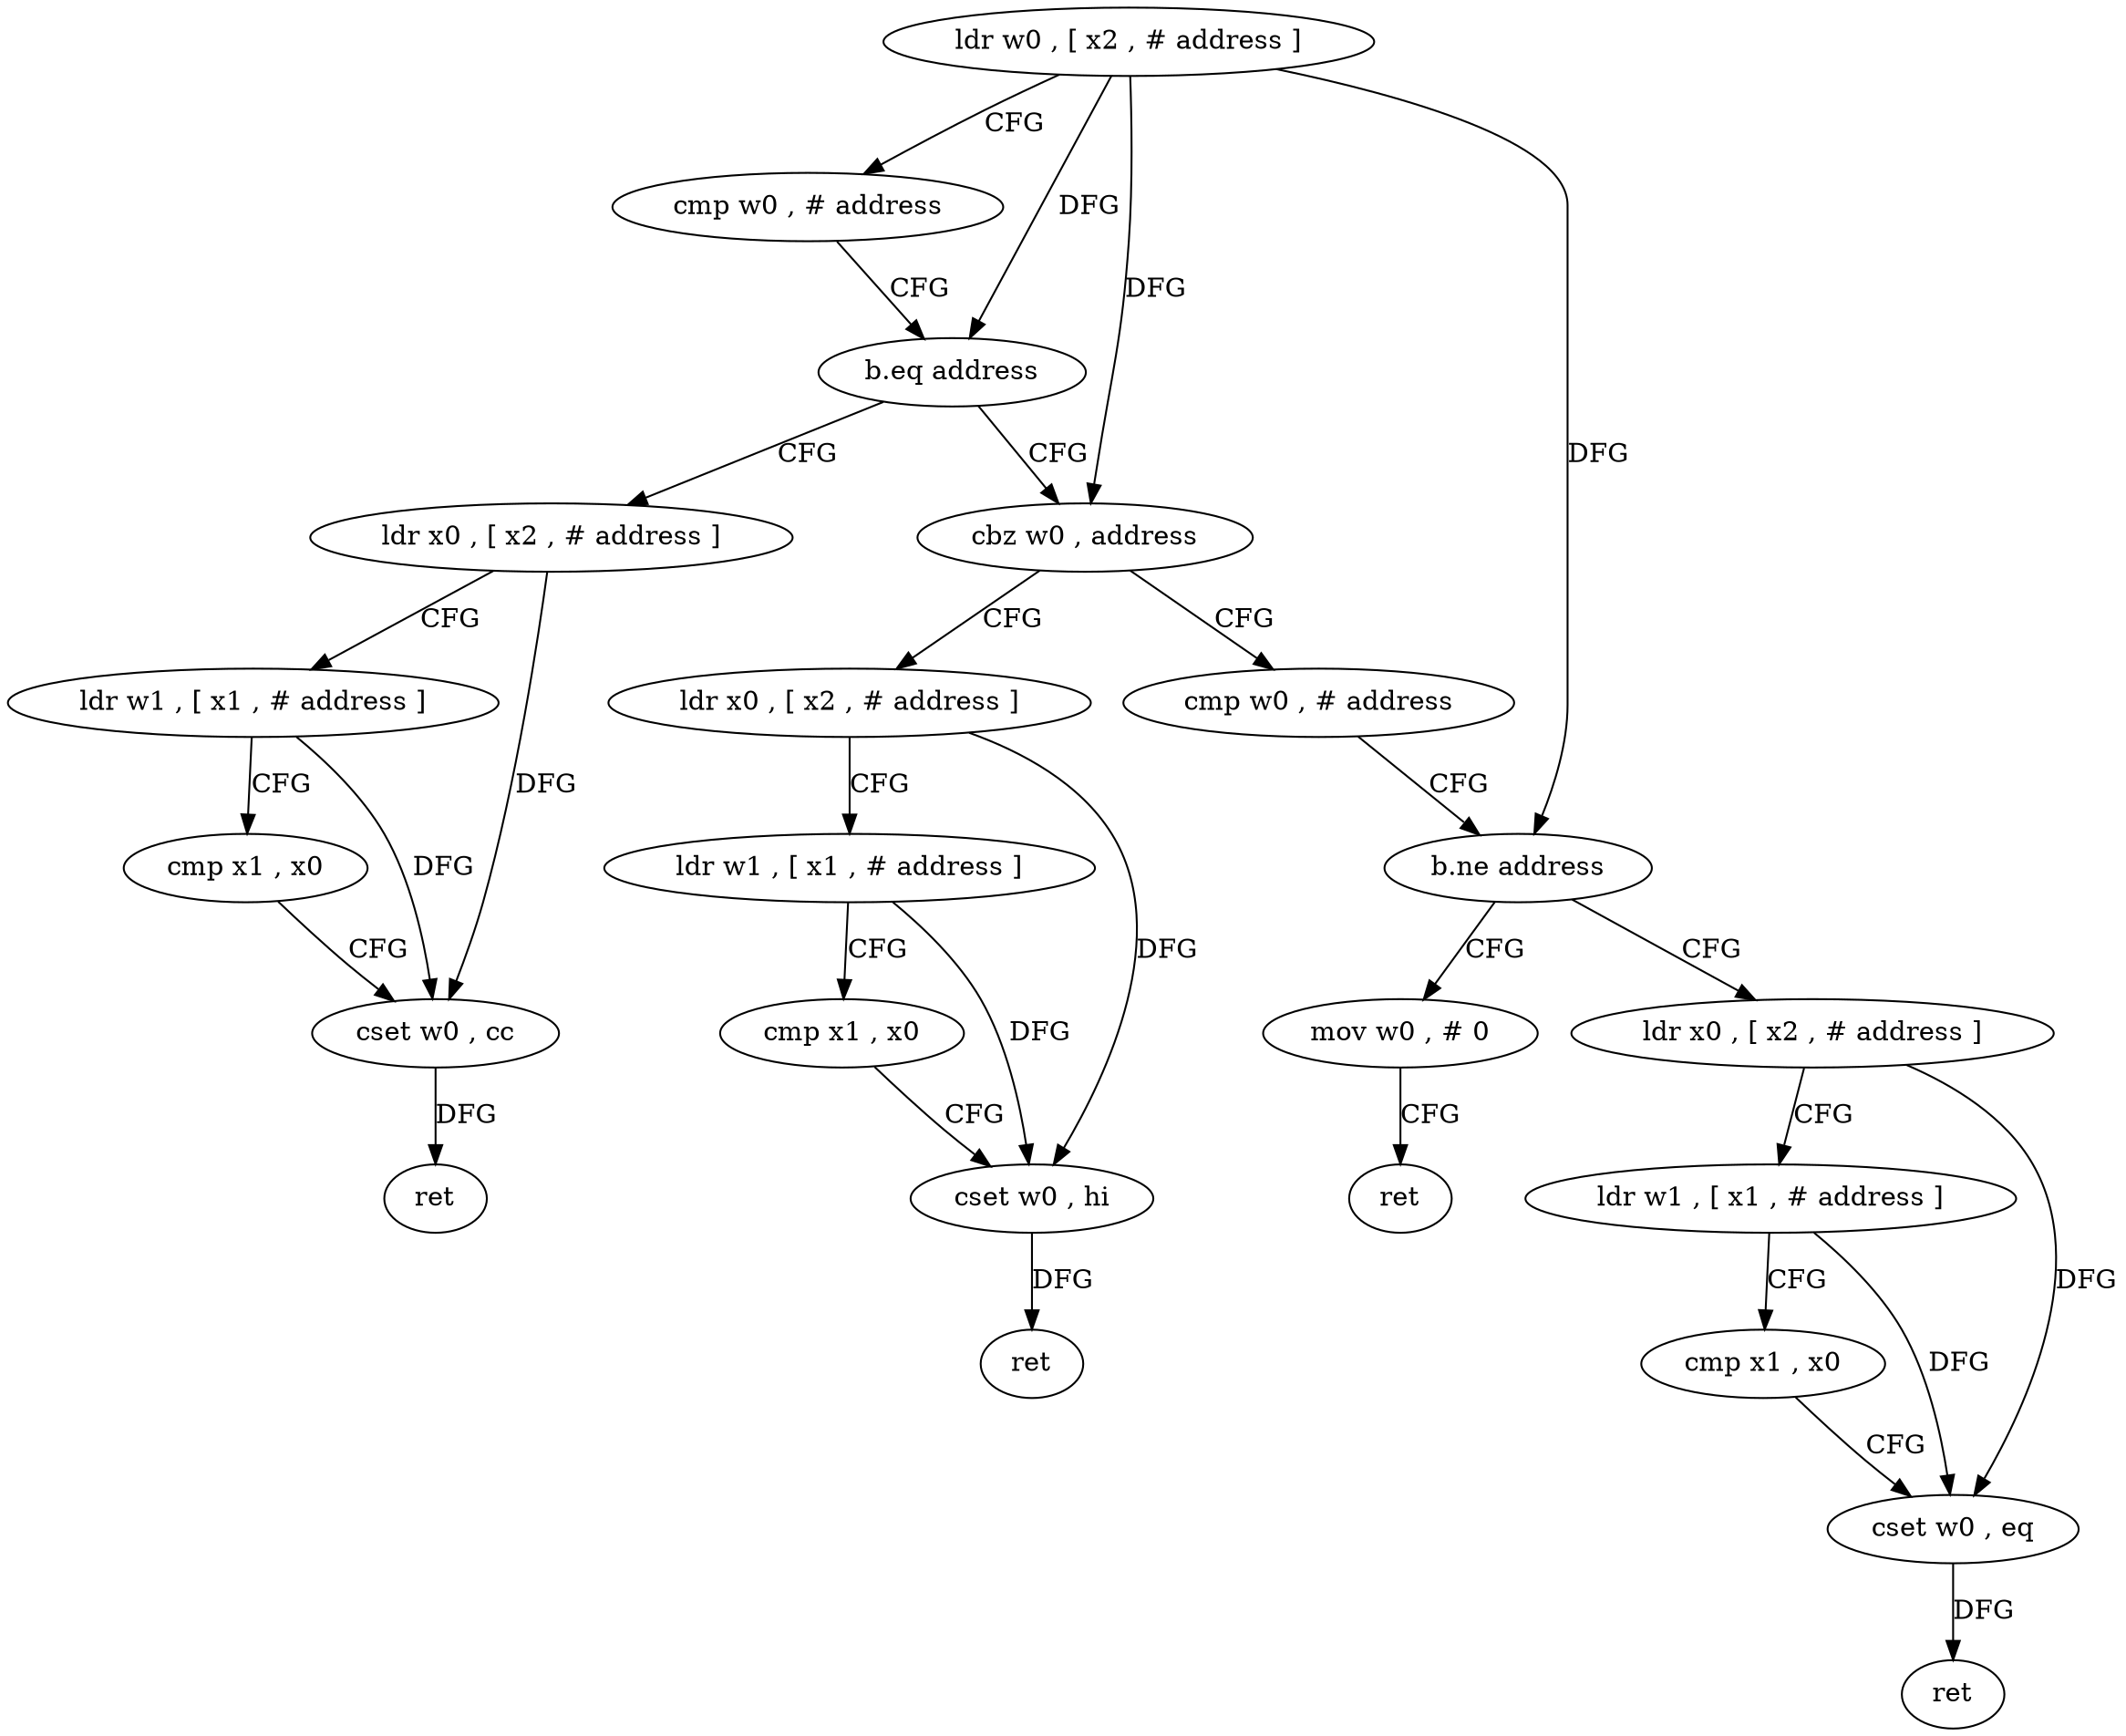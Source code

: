 digraph "func" {
"4215192" [label = "ldr w0 , [ x2 , # address ]" ]
"4215196" [label = "cmp w0 , # address" ]
"4215200" [label = "b.eq address" ]
"4215272" [label = "ldr x0 , [ x2 , # address ]" ]
"4215204" [label = "cbz w0 , address" ]
"4215276" [label = "ldr w1 , [ x1 , # address ]" ]
"4215280" [label = "cmp x1 , x0" ]
"4215284" [label = "cset w0 , cc" ]
"4215288" [label = "ret" ]
"4215248" [label = "ldr x0 , [ x2 , # address ]" ]
"4215208" [label = "cmp w0 , # address" ]
"4215252" [label = "ldr w1 , [ x1 , # address ]" ]
"4215256" [label = "cmp x1 , x0" ]
"4215260" [label = "cset w0 , hi" ]
"4215264" [label = "ret" ]
"4215212" [label = "b.ne address" ]
"4215240" [label = "mov w0 , # 0" ]
"4215216" [label = "ldr x0 , [ x2 , # address ]" ]
"4215244" [label = "ret" ]
"4215220" [label = "ldr w1 , [ x1 , # address ]" ]
"4215224" [label = "cmp x1 , x0" ]
"4215228" [label = "cset w0 , eq" ]
"4215232" [label = "ret" ]
"4215192" -> "4215196" [ label = "CFG" ]
"4215192" -> "4215200" [ label = "DFG" ]
"4215192" -> "4215204" [ label = "DFG" ]
"4215192" -> "4215212" [ label = "DFG" ]
"4215196" -> "4215200" [ label = "CFG" ]
"4215200" -> "4215272" [ label = "CFG" ]
"4215200" -> "4215204" [ label = "CFG" ]
"4215272" -> "4215276" [ label = "CFG" ]
"4215272" -> "4215284" [ label = "DFG" ]
"4215204" -> "4215248" [ label = "CFG" ]
"4215204" -> "4215208" [ label = "CFG" ]
"4215276" -> "4215280" [ label = "CFG" ]
"4215276" -> "4215284" [ label = "DFG" ]
"4215280" -> "4215284" [ label = "CFG" ]
"4215284" -> "4215288" [ label = "DFG" ]
"4215248" -> "4215252" [ label = "CFG" ]
"4215248" -> "4215260" [ label = "DFG" ]
"4215208" -> "4215212" [ label = "CFG" ]
"4215252" -> "4215256" [ label = "CFG" ]
"4215252" -> "4215260" [ label = "DFG" ]
"4215256" -> "4215260" [ label = "CFG" ]
"4215260" -> "4215264" [ label = "DFG" ]
"4215212" -> "4215240" [ label = "CFG" ]
"4215212" -> "4215216" [ label = "CFG" ]
"4215240" -> "4215244" [ label = "CFG" ]
"4215216" -> "4215220" [ label = "CFG" ]
"4215216" -> "4215228" [ label = "DFG" ]
"4215220" -> "4215224" [ label = "CFG" ]
"4215220" -> "4215228" [ label = "DFG" ]
"4215224" -> "4215228" [ label = "CFG" ]
"4215228" -> "4215232" [ label = "DFG" ]
}
